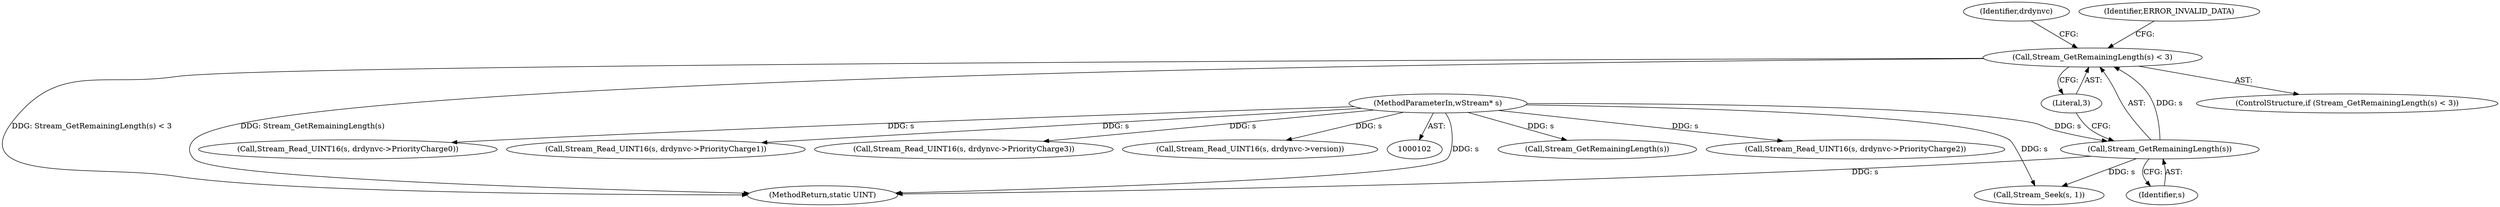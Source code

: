 digraph "0_FreeRDP_baee520e3dd9be6511c45a14c5f5e77784de1471_0@API" {
"1000115" [label="(Call,Stream_GetRemainingLength(s) < 3)"];
"1000116" [label="(Call,Stream_GetRemainingLength(s))"];
"1000106" [label="(MethodParameterIn,wStream* s)"];
"1000116" [label="(Call,Stream_GetRemainingLength(s))"];
"1000188" [label="(MethodReturn,static UINT)"];
"1000117" [label="(Identifier,s)"];
"1000129" [label="(Call,Stream_Seek(s, 1))"];
"1000152" [label="(Call,Stream_GetRemainingLength(s))"];
"1000114" [label="(ControlStructure,if (Stream_GetRemainingLength(s) < 3))"];
"1000167" [label="(Call,Stream_Read_UINT16(s, drdynvc->PriorityCharge2))"];
"1000157" [label="(Call,Stream_Read_UINT16(s, drdynvc->PriorityCharge0))"];
"1000123" [label="(Identifier,drdynvc)"];
"1000115" [label="(Call,Stream_GetRemainingLength(s) < 3)"];
"1000162" [label="(Call,Stream_Read_UINT16(s, drdynvc->PriorityCharge1))"];
"1000120" [label="(Identifier,ERROR_INVALID_DATA)"];
"1000118" [label="(Literal,3)"];
"1000106" [label="(MethodParameterIn,wStream* s)"];
"1000172" [label="(Call,Stream_Read_UINT16(s, drdynvc->PriorityCharge3))"];
"1000132" [label="(Call,Stream_Read_UINT16(s, drdynvc->version))"];
"1000115" -> "1000114"  [label="AST: "];
"1000115" -> "1000118"  [label="CFG: "];
"1000116" -> "1000115"  [label="AST: "];
"1000118" -> "1000115"  [label="AST: "];
"1000120" -> "1000115"  [label="CFG: "];
"1000123" -> "1000115"  [label="CFG: "];
"1000115" -> "1000188"  [label="DDG: Stream_GetRemainingLength(s) < 3"];
"1000115" -> "1000188"  [label="DDG: Stream_GetRemainingLength(s)"];
"1000116" -> "1000115"  [label="DDG: s"];
"1000116" -> "1000117"  [label="CFG: "];
"1000117" -> "1000116"  [label="AST: "];
"1000118" -> "1000116"  [label="CFG: "];
"1000116" -> "1000188"  [label="DDG: s"];
"1000106" -> "1000116"  [label="DDG: s"];
"1000116" -> "1000129"  [label="DDG: s"];
"1000106" -> "1000102"  [label="AST: "];
"1000106" -> "1000188"  [label="DDG: s"];
"1000106" -> "1000129"  [label="DDG: s"];
"1000106" -> "1000132"  [label="DDG: s"];
"1000106" -> "1000152"  [label="DDG: s"];
"1000106" -> "1000157"  [label="DDG: s"];
"1000106" -> "1000162"  [label="DDG: s"];
"1000106" -> "1000167"  [label="DDG: s"];
"1000106" -> "1000172"  [label="DDG: s"];
}
